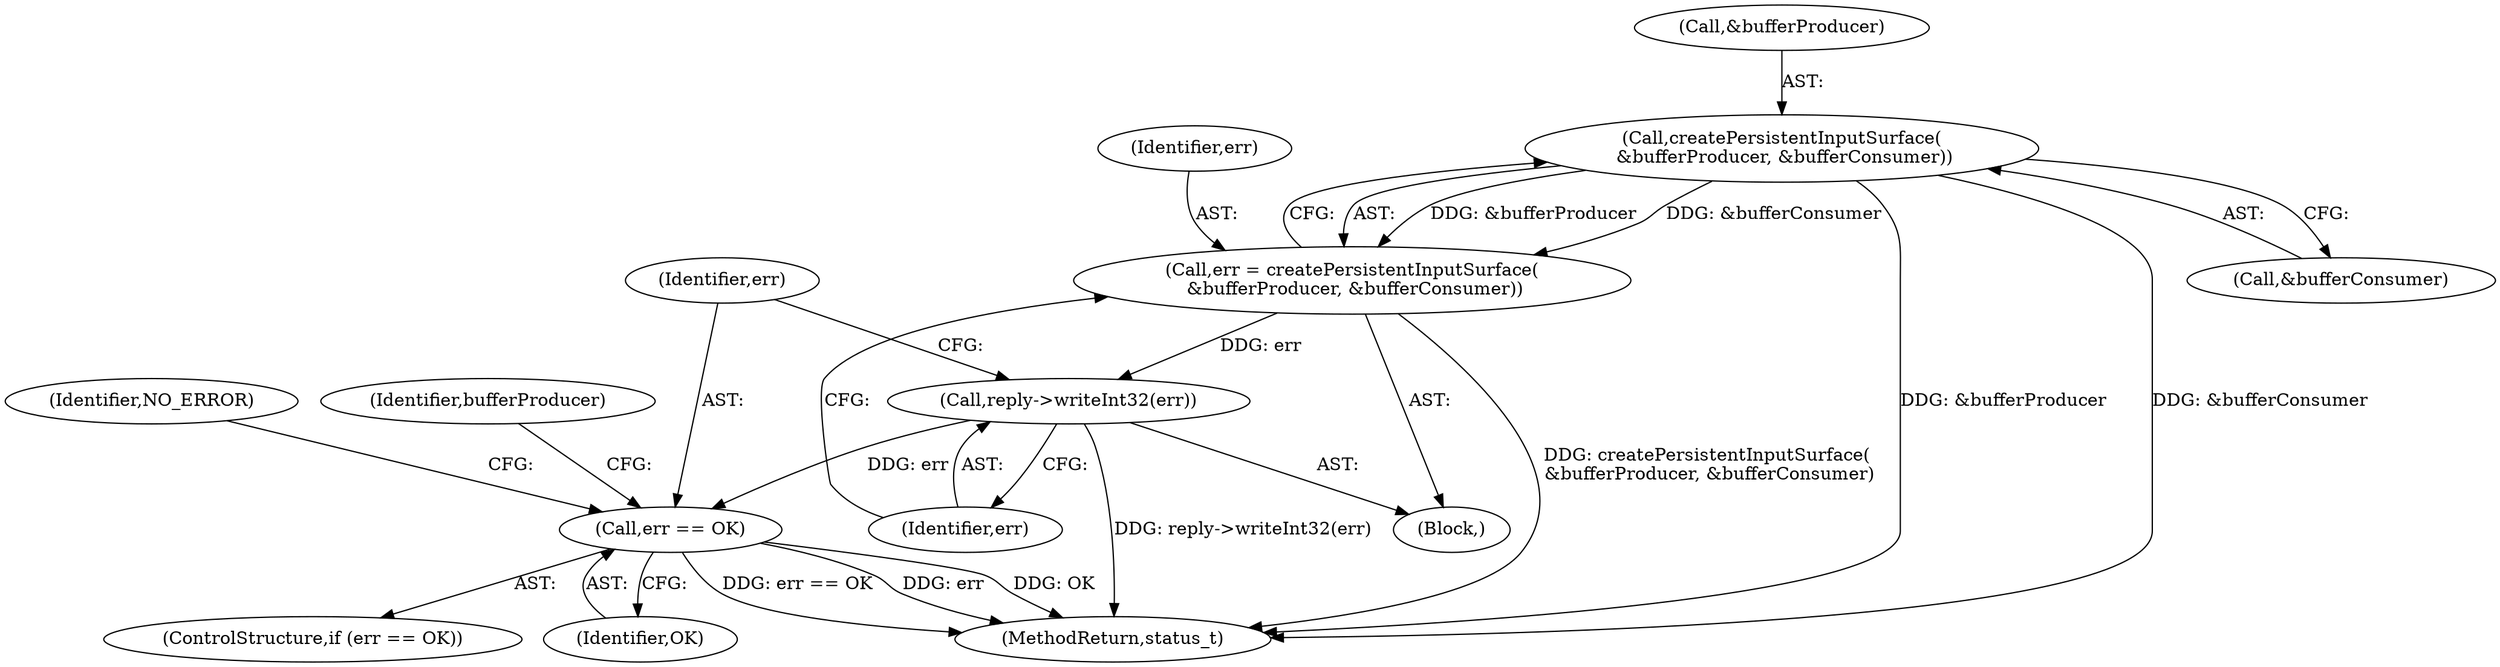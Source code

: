 digraph "0_Android_0bb5ced60304da7f61478ffd359e7ba65d72f181@API" {
"1000851" [label="(Call,createPersistentInputSurface(\n &bufferProducer, &bufferConsumer))"];
"1000849" [label="(Call,err = createPersistentInputSurface(\n &bufferProducer, &bufferConsumer))"];
"1000856" [label="(Call,reply->writeInt32(err))"];
"1000859" [label="(Call,err == OK)"];
"1000849" [label="(Call,err = createPersistentInputSurface(\n &bufferProducer, &bufferConsumer))"];
"1000860" [label="(Identifier,err)"];
"1000859" [label="(Call,err == OK)"];
"1000841" [label="(Block,)"];
"1000851" [label="(Call,createPersistentInputSurface(\n &bufferProducer, &bufferConsumer))"];
"1000870" [label="(Identifier,NO_ERROR)"];
"1000856" [label="(Call,reply->writeInt32(err))"];
"1000857" [label="(Identifier,err)"];
"1000850" [label="(Identifier,err)"];
"1000852" [label="(Call,&bufferProducer)"];
"1000854" [label="(Call,&bufferConsumer)"];
"1001353" [label="(MethodReturn,status_t)"];
"1000858" [label="(ControlStructure,if (err == OK))"];
"1000861" [label="(Identifier,OK)"];
"1000865" [label="(Identifier,bufferProducer)"];
"1000851" -> "1000849"  [label="AST: "];
"1000851" -> "1000854"  [label="CFG: "];
"1000852" -> "1000851"  [label="AST: "];
"1000854" -> "1000851"  [label="AST: "];
"1000849" -> "1000851"  [label="CFG: "];
"1000851" -> "1001353"  [label="DDG: &bufferProducer"];
"1000851" -> "1001353"  [label="DDG: &bufferConsumer"];
"1000851" -> "1000849"  [label="DDG: &bufferProducer"];
"1000851" -> "1000849"  [label="DDG: &bufferConsumer"];
"1000849" -> "1000841"  [label="AST: "];
"1000850" -> "1000849"  [label="AST: "];
"1000857" -> "1000849"  [label="CFG: "];
"1000849" -> "1001353"  [label="DDG: createPersistentInputSurface(\n &bufferProducer, &bufferConsumer)"];
"1000849" -> "1000856"  [label="DDG: err"];
"1000856" -> "1000841"  [label="AST: "];
"1000856" -> "1000857"  [label="CFG: "];
"1000857" -> "1000856"  [label="AST: "];
"1000860" -> "1000856"  [label="CFG: "];
"1000856" -> "1001353"  [label="DDG: reply->writeInt32(err)"];
"1000856" -> "1000859"  [label="DDG: err"];
"1000859" -> "1000858"  [label="AST: "];
"1000859" -> "1000861"  [label="CFG: "];
"1000860" -> "1000859"  [label="AST: "];
"1000861" -> "1000859"  [label="AST: "];
"1000865" -> "1000859"  [label="CFG: "];
"1000870" -> "1000859"  [label="CFG: "];
"1000859" -> "1001353"  [label="DDG: err == OK"];
"1000859" -> "1001353"  [label="DDG: err"];
"1000859" -> "1001353"  [label="DDG: OK"];
}
